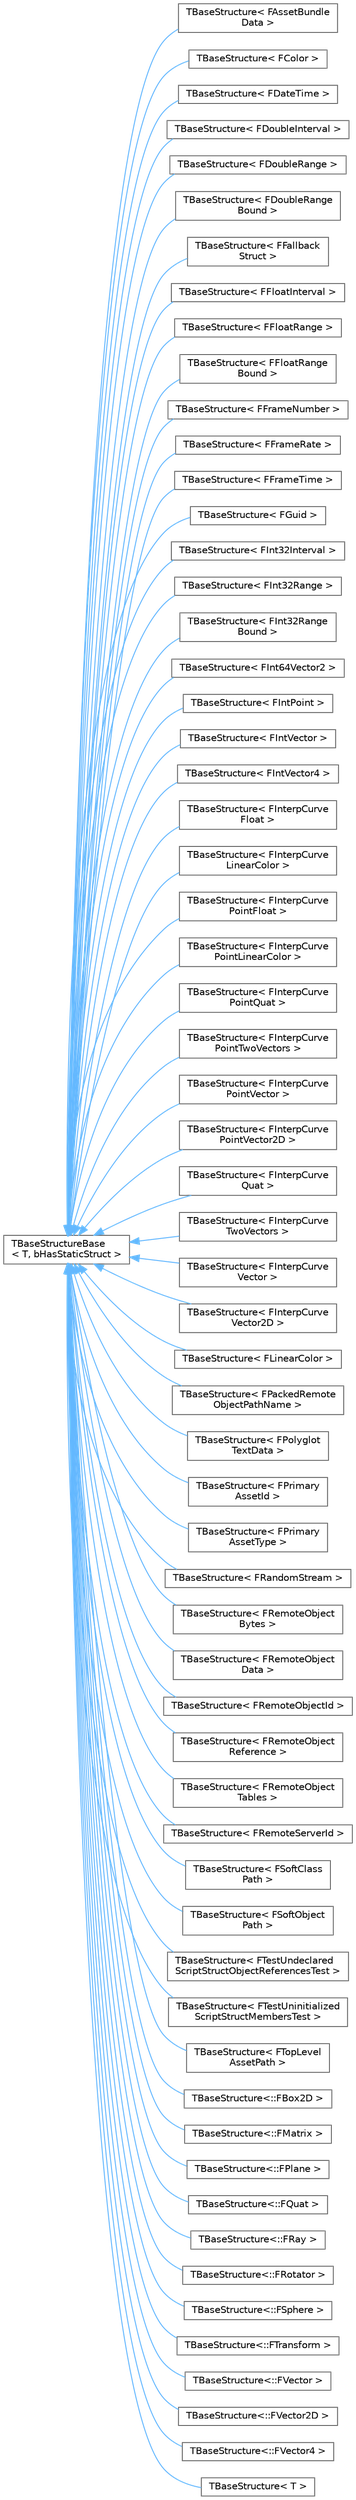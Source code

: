 digraph "Graphical Class Hierarchy"
{
 // INTERACTIVE_SVG=YES
 // LATEX_PDF_SIZE
  bgcolor="transparent";
  edge [fontname=Helvetica,fontsize=10,labelfontname=Helvetica,labelfontsize=10];
  node [fontname=Helvetica,fontsize=10,shape=box,height=0.2,width=0.4];
  rankdir="LR";
  Node0 [id="Node000000",label="TBaseStructureBase\l\< T, bHasStaticStruct \>",height=0.2,width=0.4,color="grey40", fillcolor="white", style="filled",URL="$d3/d61/structTBaseStructureBase.html",tooltip=" "];
  Node0 -> Node1 [id="edge6137_Node000000_Node000001",dir="back",color="steelblue1",style="solid",tooltip=" "];
  Node1 [id="Node000001",label="TBaseStructure\< FAssetBundle\lData \>",height=0.2,width=0.4,color="grey40", fillcolor="white", style="filled",URL="$d7/d68/structTBaseStructure_3_01FAssetBundleData_01_4.html",tooltip=" "];
  Node0 -> Node2 [id="edge6138_Node000000_Node000002",dir="back",color="steelblue1",style="solid",tooltip=" "];
  Node2 [id="Node000002",label="TBaseStructure\< FColor \>",height=0.2,width=0.4,color="grey40", fillcolor="white", style="filled",URL="$d5/dc9/structTBaseStructure_3_01FColor_01_4.html",tooltip=" "];
  Node0 -> Node3 [id="edge6139_Node000000_Node000003",dir="back",color="steelblue1",style="solid",tooltip=" "];
  Node3 [id="Node000003",label="TBaseStructure\< FDateTime \>",height=0.2,width=0.4,color="grey40", fillcolor="white", style="filled",URL="$da/d6c/structTBaseStructure_3_01FDateTime_01_4.html",tooltip=" "];
  Node0 -> Node4 [id="edge6140_Node000000_Node000004",dir="back",color="steelblue1",style="solid",tooltip=" "];
  Node4 [id="Node000004",label="TBaseStructure\< FDoubleInterval \>",height=0.2,width=0.4,color="grey40", fillcolor="white", style="filled",URL="$df/dce/structTBaseStructure_3_01FDoubleInterval_01_4.html",tooltip=" "];
  Node0 -> Node5 [id="edge6141_Node000000_Node000005",dir="back",color="steelblue1",style="solid",tooltip=" "];
  Node5 [id="Node000005",label="TBaseStructure\< FDoubleRange \>",height=0.2,width=0.4,color="grey40", fillcolor="white", style="filled",URL="$d9/d6c/structTBaseStructure_3_01FDoubleRange_01_4.html",tooltip=" "];
  Node0 -> Node6 [id="edge6142_Node000000_Node000006",dir="back",color="steelblue1",style="solid",tooltip=" "];
  Node6 [id="Node000006",label="TBaseStructure\< FDoubleRange\lBound \>",height=0.2,width=0.4,color="grey40", fillcolor="white", style="filled",URL="$dd/d13/structTBaseStructure_3_01FDoubleRangeBound_01_4.html",tooltip=" "];
  Node0 -> Node7 [id="edge6143_Node000000_Node000007",dir="back",color="steelblue1",style="solid",tooltip=" "];
  Node7 [id="Node000007",label="TBaseStructure\< FFallback\lStruct \>",height=0.2,width=0.4,color="grey40", fillcolor="white", style="filled",URL="$d8/dfb/structTBaseStructure_3_01FFallbackStruct_01_4.html",tooltip=" "];
  Node0 -> Node8 [id="edge6144_Node000000_Node000008",dir="back",color="steelblue1",style="solid",tooltip=" "];
  Node8 [id="Node000008",label="TBaseStructure\< FFloatInterval \>",height=0.2,width=0.4,color="grey40", fillcolor="white", style="filled",URL="$de/d96/structTBaseStructure_3_01FFloatInterval_01_4.html",tooltip=" "];
  Node0 -> Node9 [id="edge6145_Node000000_Node000009",dir="back",color="steelblue1",style="solid",tooltip=" "];
  Node9 [id="Node000009",label="TBaseStructure\< FFloatRange \>",height=0.2,width=0.4,color="grey40", fillcolor="white", style="filled",URL="$d8/dfe/structTBaseStructure_3_01FFloatRange_01_4.html",tooltip=" "];
  Node0 -> Node10 [id="edge6146_Node000000_Node000010",dir="back",color="steelblue1",style="solid",tooltip=" "];
  Node10 [id="Node000010",label="TBaseStructure\< FFloatRange\lBound \>",height=0.2,width=0.4,color="grey40", fillcolor="white", style="filled",URL="$d0/d25/structTBaseStructure_3_01FFloatRangeBound_01_4.html",tooltip=" "];
  Node0 -> Node11 [id="edge6147_Node000000_Node000011",dir="back",color="steelblue1",style="solid",tooltip=" "];
  Node11 [id="Node000011",label="TBaseStructure\< FFrameNumber \>",height=0.2,width=0.4,color="grey40", fillcolor="white", style="filled",URL="$d5/d6c/structTBaseStructure_3_01FFrameNumber_01_4.html",tooltip=" "];
  Node0 -> Node12 [id="edge6148_Node000000_Node000012",dir="back",color="steelblue1",style="solid",tooltip=" "];
  Node12 [id="Node000012",label="TBaseStructure\< FFrameRate \>",height=0.2,width=0.4,color="grey40", fillcolor="white", style="filled",URL="$d2/d33/structTBaseStructure_3_01FFrameRate_01_4.html",tooltip=" "];
  Node0 -> Node13 [id="edge6149_Node000000_Node000013",dir="back",color="steelblue1",style="solid",tooltip=" "];
  Node13 [id="Node000013",label="TBaseStructure\< FFrameTime \>",height=0.2,width=0.4,color="grey40", fillcolor="white", style="filled",URL="$d4/d16/structTBaseStructure_3_01FFrameTime_01_4.html",tooltip=" "];
  Node0 -> Node14 [id="edge6150_Node000000_Node000014",dir="back",color="steelblue1",style="solid",tooltip=" "];
  Node14 [id="Node000014",label="TBaseStructure\< FGuid \>",height=0.2,width=0.4,color="grey40", fillcolor="white", style="filled",URL="$d5/d96/structTBaseStructure_3_01FGuid_01_4.html",tooltip=" "];
  Node0 -> Node15 [id="edge6151_Node000000_Node000015",dir="back",color="steelblue1",style="solid",tooltip=" "];
  Node15 [id="Node000015",label="TBaseStructure\< FInt32Interval \>",height=0.2,width=0.4,color="grey40", fillcolor="white", style="filled",URL="$dd/d66/structTBaseStructure_3_01FInt32Interval_01_4.html",tooltip=" "];
  Node0 -> Node16 [id="edge6152_Node000000_Node000016",dir="back",color="steelblue1",style="solid",tooltip=" "];
  Node16 [id="Node000016",label="TBaseStructure\< FInt32Range \>",height=0.2,width=0.4,color="grey40", fillcolor="white", style="filled",URL="$d3/dc0/structTBaseStructure_3_01FInt32Range_01_4.html",tooltip=" "];
  Node0 -> Node17 [id="edge6153_Node000000_Node000017",dir="back",color="steelblue1",style="solid",tooltip=" "];
  Node17 [id="Node000017",label="TBaseStructure\< FInt32Range\lBound \>",height=0.2,width=0.4,color="grey40", fillcolor="white", style="filled",URL="$d3/d28/structTBaseStructure_3_01FInt32RangeBound_01_4.html",tooltip=" "];
  Node0 -> Node18 [id="edge6154_Node000000_Node000018",dir="back",color="steelblue1",style="solid",tooltip=" "];
  Node18 [id="Node000018",label="TBaseStructure\< FInt64Vector2 \>",height=0.2,width=0.4,color="grey40", fillcolor="white", style="filled",URL="$da/d39/structTBaseStructure_3_01FInt64Vector2_01_4.html",tooltip=" "];
  Node0 -> Node19 [id="edge6155_Node000000_Node000019",dir="back",color="steelblue1",style="solid",tooltip=" "];
  Node19 [id="Node000019",label="TBaseStructure\< FIntPoint \>",height=0.2,width=0.4,color="grey40", fillcolor="white", style="filled",URL="$d7/d70/structTBaseStructure_3_01FIntPoint_01_4.html",tooltip=" "];
  Node0 -> Node20 [id="edge6156_Node000000_Node000020",dir="back",color="steelblue1",style="solid",tooltip=" "];
  Node20 [id="Node000020",label="TBaseStructure\< FIntVector \>",height=0.2,width=0.4,color="grey40", fillcolor="white", style="filled",URL="$d2/d87/structTBaseStructure_3_01FIntVector_01_4.html",tooltip=" "];
  Node0 -> Node21 [id="edge6157_Node000000_Node000021",dir="back",color="steelblue1",style="solid",tooltip=" "];
  Node21 [id="Node000021",label="TBaseStructure\< FIntVector4 \>",height=0.2,width=0.4,color="grey40", fillcolor="white", style="filled",URL="$d6/dc7/structTBaseStructure_3_01FIntVector4_01_4.html",tooltip=" "];
  Node0 -> Node22 [id="edge6158_Node000000_Node000022",dir="back",color="steelblue1",style="solid",tooltip=" "];
  Node22 [id="Node000022",label="TBaseStructure\< FInterpCurve\lFloat \>",height=0.2,width=0.4,color="grey40", fillcolor="white", style="filled",URL="$d0/dad/structTBaseStructure_3_01FInterpCurveFloat_01_4.html",tooltip=" "];
  Node0 -> Node23 [id="edge6159_Node000000_Node000023",dir="back",color="steelblue1",style="solid",tooltip=" "];
  Node23 [id="Node000023",label="TBaseStructure\< FInterpCurve\lLinearColor \>",height=0.2,width=0.4,color="grey40", fillcolor="white", style="filled",URL="$db/dbd/structTBaseStructure_3_01FInterpCurveLinearColor_01_4.html",tooltip=" "];
  Node0 -> Node24 [id="edge6160_Node000000_Node000024",dir="back",color="steelblue1",style="solid",tooltip=" "];
  Node24 [id="Node000024",label="TBaseStructure\< FInterpCurve\lPointFloat \>",height=0.2,width=0.4,color="grey40", fillcolor="white", style="filled",URL="$db/d54/structTBaseStructure_3_01FInterpCurvePointFloat_01_4.html",tooltip=" "];
  Node0 -> Node25 [id="edge6161_Node000000_Node000025",dir="back",color="steelblue1",style="solid",tooltip=" "];
  Node25 [id="Node000025",label="TBaseStructure\< FInterpCurve\lPointLinearColor \>",height=0.2,width=0.4,color="grey40", fillcolor="white", style="filled",URL="$df/d6b/structTBaseStructure_3_01FInterpCurvePointLinearColor_01_4.html",tooltip=" "];
  Node0 -> Node26 [id="edge6162_Node000000_Node000026",dir="back",color="steelblue1",style="solid",tooltip=" "];
  Node26 [id="Node000026",label="TBaseStructure\< FInterpCurve\lPointQuat \>",height=0.2,width=0.4,color="grey40", fillcolor="white", style="filled",URL="$dd/d67/structTBaseStructure_3_01FInterpCurvePointQuat_01_4.html",tooltip=" "];
  Node0 -> Node27 [id="edge6163_Node000000_Node000027",dir="back",color="steelblue1",style="solid",tooltip=" "];
  Node27 [id="Node000027",label="TBaseStructure\< FInterpCurve\lPointTwoVectors \>",height=0.2,width=0.4,color="grey40", fillcolor="white", style="filled",URL="$db/dc6/structTBaseStructure_3_01FInterpCurvePointTwoVectors_01_4.html",tooltip=" "];
  Node0 -> Node28 [id="edge6164_Node000000_Node000028",dir="back",color="steelblue1",style="solid",tooltip=" "];
  Node28 [id="Node000028",label="TBaseStructure\< FInterpCurve\lPointVector \>",height=0.2,width=0.4,color="grey40", fillcolor="white", style="filled",URL="$dd/da8/structTBaseStructure_3_01FInterpCurvePointVector_01_4.html",tooltip=" "];
  Node0 -> Node29 [id="edge6165_Node000000_Node000029",dir="back",color="steelblue1",style="solid",tooltip=" "];
  Node29 [id="Node000029",label="TBaseStructure\< FInterpCurve\lPointVector2D \>",height=0.2,width=0.4,color="grey40", fillcolor="white", style="filled",URL="$db/ddc/structTBaseStructure_3_01FInterpCurvePointVector2D_01_4.html",tooltip=" "];
  Node0 -> Node30 [id="edge6166_Node000000_Node000030",dir="back",color="steelblue1",style="solid",tooltip=" "];
  Node30 [id="Node000030",label="TBaseStructure\< FInterpCurve\lQuat \>",height=0.2,width=0.4,color="grey40", fillcolor="white", style="filled",URL="$db/d00/structTBaseStructure_3_01FInterpCurveQuat_01_4.html",tooltip=" "];
  Node0 -> Node31 [id="edge6167_Node000000_Node000031",dir="back",color="steelblue1",style="solid",tooltip=" "];
  Node31 [id="Node000031",label="TBaseStructure\< FInterpCurve\lTwoVectors \>",height=0.2,width=0.4,color="grey40", fillcolor="white", style="filled",URL="$da/df1/structTBaseStructure_3_01FInterpCurveTwoVectors_01_4.html",tooltip=" "];
  Node0 -> Node32 [id="edge6168_Node000000_Node000032",dir="back",color="steelblue1",style="solid",tooltip=" "];
  Node32 [id="Node000032",label="TBaseStructure\< FInterpCurve\lVector \>",height=0.2,width=0.4,color="grey40", fillcolor="white", style="filled",URL="$d1/d82/structTBaseStructure_3_01FInterpCurveVector_01_4.html",tooltip=" "];
  Node0 -> Node33 [id="edge6169_Node000000_Node000033",dir="back",color="steelblue1",style="solid",tooltip=" "];
  Node33 [id="Node000033",label="TBaseStructure\< FInterpCurve\lVector2D \>",height=0.2,width=0.4,color="grey40", fillcolor="white", style="filled",URL="$dd/ddb/structTBaseStructure_3_01FInterpCurveVector2D_01_4.html",tooltip=" "];
  Node0 -> Node34 [id="edge6170_Node000000_Node000034",dir="back",color="steelblue1",style="solid",tooltip=" "];
  Node34 [id="Node000034",label="TBaseStructure\< FLinearColor \>",height=0.2,width=0.4,color="grey40", fillcolor="white", style="filled",URL="$d8/d3d/structTBaseStructure_3_01FLinearColor_01_4.html",tooltip=" "];
  Node0 -> Node35 [id="edge6171_Node000000_Node000035",dir="back",color="steelblue1",style="solid",tooltip=" "];
  Node35 [id="Node000035",label="TBaseStructure\< FPackedRemote\lObjectPathName \>",height=0.2,width=0.4,color="grey40", fillcolor="white", style="filled",URL="$d8/d6b/structTBaseStructure_3_01FPackedRemoteObjectPathName_01_4.html",tooltip=" "];
  Node0 -> Node36 [id="edge6172_Node000000_Node000036",dir="back",color="steelblue1",style="solid",tooltip=" "];
  Node36 [id="Node000036",label="TBaseStructure\< FPolyglot\lTextData \>",height=0.2,width=0.4,color="grey40", fillcolor="white", style="filled",URL="$d6/dcf/structTBaseStructure_3_01FPolyglotTextData_01_4.html",tooltip=" "];
  Node0 -> Node37 [id="edge6173_Node000000_Node000037",dir="back",color="steelblue1",style="solid",tooltip=" "];
  Node37 [id="Node000037",label="TBaseStructure\< FPrimary\lAssetId \>",height=0.2,width=0.4,color="grey40", fillcolor="white", style="filled",URL="$db/de8/structTBaseStructure_3_01FPrimaryAssetId_01_4.html",tooltip=" "];
  Node0 -> Node38 [id="edge6174_Node000000_Node000038",dir="back",color="steelblue1",style="solid",tooltip=" "];
  Node38 [id="Node000038",label="TBaseStructure\< FPrimary\lAssetType \>",height=0.2,width=0.4,color="grey40", fillcolor="white", style="filled",URL="$df/de6/structTBaseStructure_3_01FPrimaryAssetType_01_4.html",tooltip=" "];
  Node0 -> Node39 [id="edge6175_Node000000_Node000039",dir="back",color="steelblue1",style="solid",tooltip=" "];
  Node39 [id="Node000039",label="TBaseStructure\< FRandomStream \>",height=0.2,width=0.4,color="grey40", fillcolor="white", style="filled",URL="$d5/dd0/structTBaseStructure_3_01FRandomStream_01_4.html",tooltip=" "];
  Node0 -> Node40 [id="edge6176_Node000000_Node000040",dir="back",color="steelblue1",style="solid",tooltip=" "];
  Node40 [id="Node000040",label="TBaseStructure\< FRemoteObject\lBytes \>",height=0.2,width=0.4,color="grey40", fillcolor="white", style="filled",URL="$d7/daa/structTBaseStructure_3_01FRemoteObjectBytes_01_4.html",tooltip=" "];
  Node0 -> Node41 [id="edge6177_Node000000_Node000041",dir="back",color="steelblue1",style="solid",tooltip=" "];
  Node41 [id="Node000041",label="TBaseStructure\< FRemoteObject\lData \>",height=0.2,width=0.4,color="grey40", fillcolor="white", style="filled",URL="$dc/dd2/structTBaseStructure_3_01FRemoteObjectData_01_4.html",tooltip=" "];
  Node0 -> Node42 [id="edge6178_Node000000_Node000042",dir="back",color="steelblue1",style="solid",tooltip=" "];
  Node42 [id="Node000042",label="TBaseStructure\< FRemoteObjectId \>",height=0.2,width=0.4,color="grey40", fillcolor="white", style="filled",URL="$d2/d26/structTBaseStructure_3_01FRemoteObjectId_01_4.html",tooltip=" "];
  Node0 -> Node43 [id="edge6179_Node000000_Node000043",dir="back",color="steelblue1",style="solid",tooltip=" "];
  Node43 [id="Node000043",label="TBaseStructure\< FRemoteObject\lReference \>",height=0.2,width=0.4,color="grey40", fillcolor="white", style="filled",URL="$dc/d61/structTBaseStructure_3_01FRemoteObjectReference_01_4.html",tooltip=" "];
  Node0 -> Node44 [id="edge6180_Node000000_Node000044",dir="back",color="steelblue1",style="solid",tooltip=" "];
  Node44 [id="Node000044",label="TBaseStructure\< FRemoteObject\lTables \>",height=0.2,width=0.4,color="grey40", fillcolor="white", style="filled",URL="$d5/dce/structTBaseStructure_3_01FRemoteObjectTables_01_4.html",tooltip=" "];
  Node0 -> Node45 [id="edge6181_Node000000_Node000045",dir="back",color="steelblue1",style="solid",tooltip=" "];
  Node45 [id="Node000045",label="TBaseStructure\< FRemoteServerId \>",height=0.2,width=0.4,color="grey40", fillcolor="white", style="filled",URL="$d1/dd0/structTBaseStructure_3_01FRemoteServerId_01_4.html",tooltip=" "];
  Node0 -> Node46 [id="edge6182_Node000000_Node000046",dir="back",color="steelblue1",style="solid",tooltip=" "];
  Node46 [id="Node000046",label="TBaseStructure\< FSoftClass\lPath \>",height=0.2,width=0.4,color="grey40", fillcolor="white", style="filled",URL="$d8/d96/structTBaseStructure_3_01FSoftClassPath_01_4.html",tooltip=" "];
  Node0 -> Node47 [id="edge6183_Node000000_Node000047",dir="back",color="steelblue1",style="solid",tooltip=" "];
  Node47 [id="Node000047",label="TBaseStructure\< FSoftObject\lPath \>",height=0.2,width=0.4,color="grey40", fillcolor="white", style="filled",URL="$db/d72/structTBaseStructure_3_01FSoftObjectPath_01_4.html",tooltip=" "];
  Node0 -> Node48 [id="edge6184_Node000000_Node000048",dir="back",color="steelblue1",style="solid",tooltip=" "];
  Node48 [id="Node000048",label="TBaseStructure\< FTestUndeclared\lScriptStructObjectReferencesTest \>",height=0.2,width=0.4,color="grey40", fillcolor="white", style="filled",URL="$d8/dbb/structTBaseStructure_3_01FTestUndeclaredScriptStructObjectReferencesTest_01_4.html",tooltip=" "];
  Node0 -> Node49 [id="edge6185_Node000000_Node000049",dir="back",color="steelblue1",style="solid",tooltip=" "];
  Node49 [id="Node000049",label="TBaseStructure\< FTestUninitialized\lScriptStructMembersTest \>",height=0.2,width=0.4,color="grey40", fillcolor="white", style="filled",URL="$d2/d8c/structTBaseStructure_3_01FTestUninitializedScriptStructMembersTest_01_4.html",tooltip=" "];
  Node0 -> Node50 [id="edge6186_Node000000_Node000050",dir="back",color="steelblue1",style="solid",tooltip=" "];
  Node50 [id="Node000050",label="TBaseStructure\< FTopLevel\lAssetPath \>",height=0.2,width=0.4,color="grey40", fillcolor="white", style="filled",URL="$d7/d0f/structTBaseStructure_3_01FTopLevelAssetPath_01_4.html",tooltip=" "];
  Node0 -> Node51 [id="edge6187_Node000000_Node000051",dir="back",color="steelblue1",style="solid",tooltip=" "];
  Node51 [id="Node000051",label="TBaseStructure\<::FBox2D \>",height=0.2,width=0.4,color="grey40", fillcolor="white", style="filled",URL="$d5/df5/structTBaseStructure_3_1_1FBox2D_01_4.html",tooltip=" "];
  Node0 -> Node52 [id="edge6188_Node000000_Node000052",dir="back",color="steelblue1",style="solid",tooltip=" "];
  Node52 [id="Node000052",label="TBaseStructure\<::FMatrix \>",height=0.2,width=0.4,color="grey40", fillcolor="white", style="filled",URL="$d7/d7a/structTBaseStructure_3_1_1FMatrix_01_4.html",tooltip=" "];
  Node0 -> Node53 [id="edge6189_Node000000_Node000053",dir="back",color="steelblue1",style="solid",tooltip=" "];
  Node53 [id="Node000053",label="TBaseStructure\<::FPlane \>",height=0.2,width=0.4,color="grey40", fillcolor="white", style="filled",URL="$d8/d99/structTBaseStructure_3_1_1FPlane_01_4.html",tooltip=" "];
  Node0 -> Node54 [id="edge6190_Node000000_Node000054",dir="back",color="steelblue1",style="solid",tooltip=" "];
  Node54 [id="Node000054",label="TBaseStructure\<::FQuat \>",height=0.2,width=0.4,color="grey40", fillcolor="white", style="filled",URL="$dd/de6/structTBaseStructure_3_1_1FQuat_01_4.html",tooltip=" "];
  Node0 -> Node55 [id="edge6191_Node000000_Node000055",dir="back",color="steelblue1",style="solid",tooltip=" "];
  Node55 [id="Node000055",label="TBaseStructure\<::FRay \>",height=0.2,width=0.4,color="grey40", fillcolor="white", style="filled",URL="$d7/dcb/structTBaseStructure_3_1_1FRay_01_4.html",tooltip=" "];
  Node0 -> Node56 [id="edge6192_Node000000_Node000056",dir="back",color="steelblue1",style="solid",tooltip=" "];
  Node56 [id="Node000056",label="TBaseStructure\<::FRotator \>",height=0.2,width=0.4,color="grey40", fillcolor="white", style="filled",URL="$d0/d2c/structTBaseStructure_3_1_1FRotator_01_4.html",tooltip=" "];
  Node0 -> Node57 [id="edge6193_Node000000_Node000057",dir="back",color="steelblue1",style="solid",tooltip=" "];
  Node57 [id="Node000057",label="TBaseStructure\<::FSphere \>",height=0.2,width=0.4,color="grey40", fillcolor="white", style="filled",URL="$d3/d1d/structTBaseStructure_3_1_1FSphere_01_4.html",tooltip=" "];
  Node0 -> Node58 [id="edge6194_Node000000_Node000058",dir="back",color="steelblue1",style="solid",tooltip=" "];
  Node58 [id="Node000058",label="TBaseStructure\<::FTransform \>",height=0.2,width=0.4,color="grey40", fillcolor="white", style="filled",URL="$d8/dc1/structTBaseStructure_3_1_1FTransform_01_4.html",tooltip=" "];
  Node0 -> Node59 [id="edge6195_Node000000_Node000059",dir="back",color="steelblue1",style="solid",tooltip=" "];
  Node59 [id="Node000059",label="TBaseStructure\<::FVector \>",height=0.2,width=0.4,color="grey40", fillcolor="white", style="filled",URL="$d5/d0e/structTBaseStructure_3_1_1FVector_01_4.html",tooltip=" "];
  Node0 -> Node60 [id="edge6196_Node000000_Node000060",dir="back",color="steelblue1",style="solid",tooltip=" "];
  Node60 [id="Node000060",label="TBaseStructure\<::FVector2D \>",height=0.2,width=0.4,color="grey40", fillcolor="white", style="filled",URL="$d5/de5/structTBaseStructure_3_1_1FVector2D_01_4.html",tooltip=" "];
  Node0 -> Node61 [id="edge6197_Node000000_Node000061",dir="back",color="steelblue1",style="solid",tooltip=" "];
  Node61 [id="Node000061",label="TBaseStructure\<::FVector4 \>",height=0.2,width=0.4,color="grey40", fillcolor="white", style="filled",URL="$dc/ddd/structTBaseStructure_3_1_1FVector4_01_4.html",tooltip=" "];
  Node0 -> Node62 [id="edge6198_Node000000_Node000062",dir="back",color="steelblue1",style="solid",tooltip=" "];
  Node62 [id="Node000062",label="TBaseStructure\< T \>",height=0.2,width=0.4,color="grey40", fillcolor="white", style="filled",URL="$da/d6e/structTBaseStructure.html",tooltip=" "];
}
